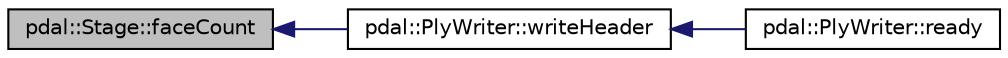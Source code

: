 digraph "pdal::Stage::faceCount"
{
  edge [fontname="Helvetica",fontsize="10",labelfontname="Helvetica",labelfontsize="10"];
  node [fontname="Helvetica",fontsize="10",shape=record];
  rankdir="LR";
  Node1 [label="pdal::Stage::faceCount",height=0.2,width=0.4,color="black", fillcolor="grey75", style="filled", fontcolor="black"];
  Node1 -> Node2 [dir="back",color="midnightblue",fontsize="10",style="solid",fontname="Helvetica"];
  Node2 [label="pdal::PlyWriter::writeHeader",height=0.2,width=0.4,color="black", fillcolor="white", style="filled",URL="$classpdal_1_1PlyWriter.html#aca27414015caa20f9ce98919f6b5b33b"];
  Node2 -> Node3 [dir="back",color="midnightblue",fontsize="10",style="solid",fontname="Helvetica"];
  Node3 [label="pdal::PlyWriter::ready",height=0.2,width=0.4,color="black", fillcolor="white", style="filled",URL="$classpdal_1_1PlyWriter.html#aa39b57d097ca267a877c12ffbde46900"];
}
